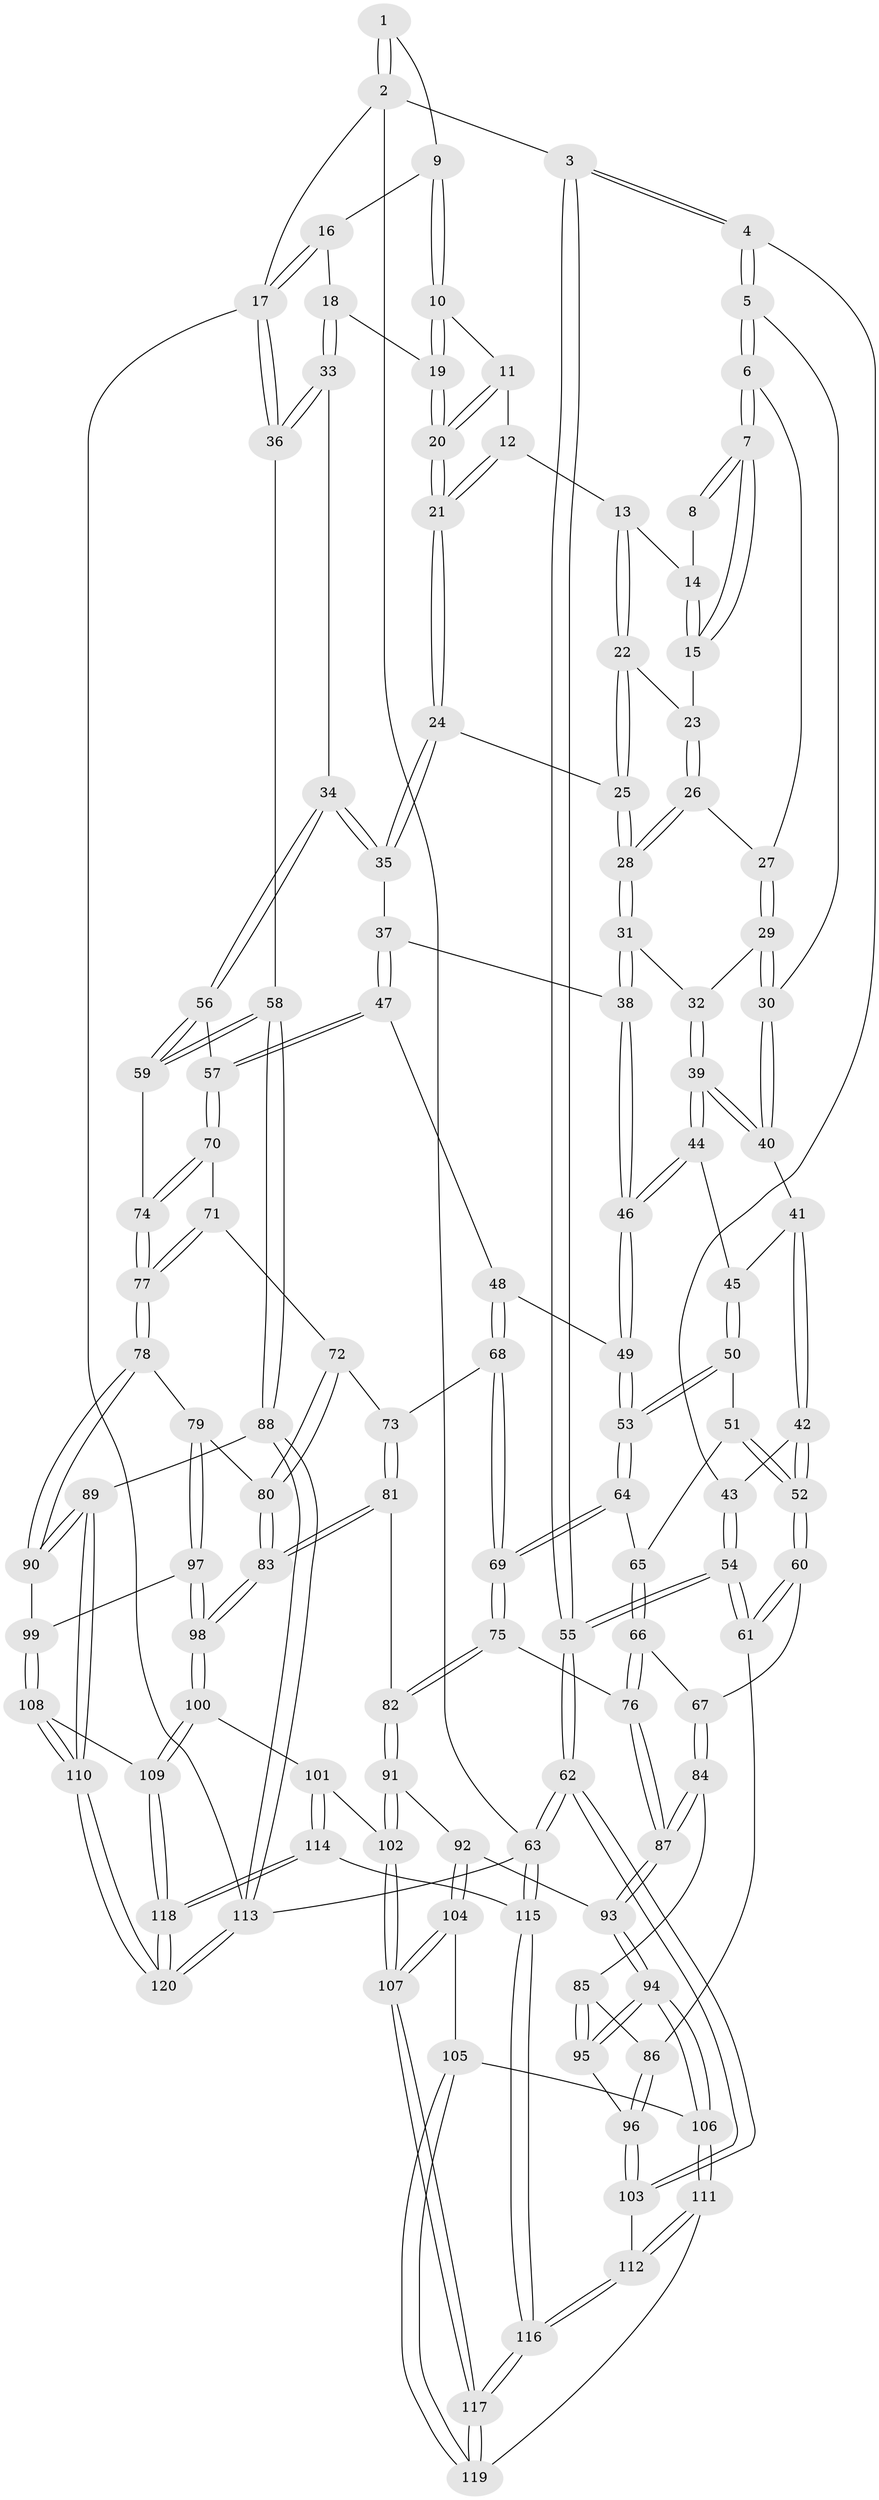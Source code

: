 // Generated by graph-tools (version 1.1) at 2025/16/03/09/25 04:16:55]
// undirected, 120 vertices, 297 edges
graph export_dot {
graph [start="1"]
  node [color=gray90,style=filled];
  1 [pos="+0.5320032701072379+0"];
  2 [pos="+0+0"];
  3 [pos="+0+0"];
  4 [pos="+0.06775025297308784+0.05834881300432297"];
  5 [pos="+0.21826302543764653+0.11594518202910402"];
  6 [pos="+0.4285145167306397+0.10076352463066762"];
  7 [pos="+0.44857485600590125+0.0789167751216139"];
  8 [pos="+0.5295638203164956+0"];
  9 [pos="+0.8456965184219563+0"];
  10 [pos="+0.7992619263279431+0"];
  11 [pos="+0.753407877799816+0"];
  12 [pos="+0.6690486065478182+0.06690954115487872"];
  13 [pos="+0.6180236115603622+0.06583290857765896"];
  14 [pos="+0.565652692509275+0"];
  15 [pos="+0.5431835951876887+0.098548324585058"];
  16 [pos="+0.939963383316529+0"];
  17 [pos="+1+0"];
  18 [pos="+0.9329675205201649+0.15339092704030946"];
  19 [pos="+0.8294270185413233+0.09705231954516243"];
  20 [pos="+0.7385311315473461+0.16806822724871734"];
  21 [pos="+0.7337689366815299+0.17498179992668916"];
  22 [pos="+0.5957433973164614+0.10677016183939253"];
  23 [pos="+0.5596957797527583+0.10547882452615705"];
  24 [pos="+0.7313739170771597+0.18542036026736916"];
  25 [pos="+0.6264026763323176+0.19799569864929636"];
  26 [pos="+0.5154702676158168+0.18444442745837658"];
  27 [pos="+0.45686201693762324+0.15473905534985047"];
  28 [pos="+0.5777880504899048+0.24627759913832512"];
  29 [pos="+0.4360524309437135+0.2280130483367484"];
  30 [pos="+0.32805718352190466+0.24533282828436184"];
  31 [pos="+0.571892042789045+0.2694050775911909"];
  32 [pos="+0.4523180947838205+0.253847139978506"];
  33 [pos="+0.9700786963705804+0.22091182685235408"];
  34 [pos="+0.8232417659446698+0.30545105640931697"];
  35 [pos="+0.8191960054423989+0.3029693318651426"];
  36 [pos="+1+0.25083486189527615"];
  37 [pos="+0.6114433438771709+0.3377716007644888"];
  38 [pos="+0.5743015604227264+0.29382636515494226"];
  39 [pos="+0.4179317394451629+0.33469389351924445"];
  40 [pos="+0.33377068597198145+0.2636554326486752"];
  41 [pos="+0.30982844314614394+0.3255746147643267"];
  42 [pos="+0.18289521717411153+0.367869420279519"];
  43 [pos="+0.14410051579624086+0.31585604187985533"];
  44 [pos="+0.4278689988337074+0.3599380455888741"];
  45 [pos="+0.33142695779496717+0.3866306978695386"];
  46 [pos="+0.44854089172866846+0.37655602751412093"];
  47 [pos="+0.6155349996077226+0.40915906930057"];
  48 [pos="+0.5773533438121276+0.4531011592239911"];
  49 [pos="+0.4573141945454128+0.42685024239709446"];
  50 [pos="+0.3035173248992536+0.4275497030980242"];
  51 [pos="+0.2916893258607884+0.4352011156907929"];
  52 [pos="+0.20959839260515498+0.4347218224757928"];
  53 [pos="+0.4383374048721062+0.46204488051455417"];
  54 [pos="+0+0.5768150737409294"];
  55 [pos="+0+0.5875838771341644"];
  56 [pos="+0.8239072736748986+0.34110586935304943"];
  57 [pos="+0.7264006914953375+0.45706477460664113"];
  58 [pos="+1+0.580096881436183"];
  59 [pos="+0.953625184259982+0.5290571651303189"];
  60 [pos="+0.1870267686712512+0.4919958213046248"];
  61 [pos="+0+0.5791881857309323"];
  62 [pos="+0+1"];
  63 [pos="+0+1"];
  64 [pos="+0.4345745709794638+0.4847720015587517"];
  65 [pos="+0.31673737065444807+0.47868500702308503"];
  66 [pos="+0.3290947572428057+0.5322029697093449"];
  67 [pos="+0.2236137627614379+0.5494544130452244"];
  68 [pos="+0.5798585992596195+0.4908753631061135"];
  69 [pos="+0.4342495607878338+0.5273971665519017"];
  70 [pos="+0.7277029073466443+0.48316838444920196"];
  71 [pos="+0.7244046443992113+0.4955006411801769"];
  72 [pos="+0.7201632129541724+0.501668559109795"];
  73 [pos="+0.5859029204667439+0.5133700171005292"];
  74 [pos="+0.9401731294874236+0.5346882078091455"];
  75 [pos="+0.4230028921081596+0.5961487945352899"];
  76 [pos="+0.40940185029214055+0.5960478812635084"];
  77 [pos="+0.8395172690917989+0.5991349495414009"];
  78 [pos="+0.7999213638010948+0.6471535709510012"];
  79 [pos="+0.7147200886995648+0.6617026111698481"];
  80 [pos="+0.6766799118656086+0.6443566164035337"];
  81 [pos="+0.5749674759124499+0.6463365792613632"];
  82 [pos="+0.423923780405696+0.5969957143265501"];
  83 [pos="+0.581362576963931+0.6530972287144602"];
  84 [pos="+0.23764662082511004+0.6346478056471673"];
  85 [pos="+0.23235023107748828+0.6362714445593606"];
  86 [pos="+0.11318019813467564+0.6670343787544081"];
  87 [pos="+0.2711563463927746+0.6571040780156276"];
  88 [pos="+1+0.6638735489360316"];
  89 [pos="+0.9152261742823175+0.7814694935021866"];
  90 [pos="+0.8771295418544417+0.7557325067227134"];
  91 [pos="+0.39521496615894214+0.763155161357733"];
  92 [pos="+0.32629495742151654+0.7679311142544468"];
  93 [pos="+0.27946745024087366+0.7345585825812075"];
  94 [pos="+0.19510861047056155+0.7934835179680373"];
  95 [pos="+0.16431147171812208+0.7756980180936992"];
  96 [pos="+0.1427022709499263+0.7647695931545493"];
  97 [pos="+0.7370097266153419+0.777371192761461"];
  98 [pos="+0.5510942997849195+0.7975688611973897"];
  99 [pos="+0.7371621707195163+0.7776230428160517"];
  100 [pos="+0.5487131905939898+0.8033328302710668"];
  101 [pos="+0.5377447833517616+0.8078583864986624"];
  102 [pos="+0.4574104859493425+0.8113529629006946"];
  103 [pos="+0+0.966142845746733"];
  104 [pos="+0.31361576393901375+0.8456665583013244"];
  105 [pos="+0.2931361269868084+0.8725592447484646"];
  106 [pos="+0.1971487261850425+0.8097138907352698"];
  107 [pos="+0.41341635734372356+0.870408132869127"];
  108 [pos="+0.7441194307066705+0.8788608895930344"];
  109 [pos="+0.5711582315770827+0.8273155434197429"];
  110 [pos="+0.818828600446881+0.9889455903188977"];
  111 [pos="+0.1640060473480162+0.9014682609915903"];
  112 [pos="+0.15972626653858943+0.9073148995096045"];
  113 [pos="+1+1"];
  114 [pos="+0.42031494862593805+1"];
  115 [pos="+0.37312714824069815+1"];
  116 [pos="+0.3588490514137428+1"];
  117 [pos="+0.3575632581511851+1"];
  118 [pos="+0.680011102840406+1"];
  119 [pos="+0.2921638231000049+0.8882806108185198"];
  120 [pos="+0.8365113766565329+1"];
  1 -- 2;
  1 -- 2;
  1 -- 9;
  2 -- 3;
  2 -- 17;
  2 -- 63;
  3 -- 4;
  3 -- 4;
  3 -- 55;
  3 -- 55;
  4 -- 5;
  4 -- 5;
  4 -- 43;
  5 -- 6;
  5 -- 6;
  5 -- 30;
  6 -- 7;
  6 -- 7;
  6 -- 27;
  7 -- 8;
  7 -- 8;
  7 -- 15;
  7 -- 15;
  8 -- 14;
  9 -- 10;
  9 -- 10;
  9 -- 16;
  10 -- 11;
  10 -- 19;
  10 -- 19;
  11 -- 12;
  11 -- 20;
  11 -- 20;
  12 -- 13;
  12 -- 21;
  12 -- 21;
  13 -- 14;
  13 -- 22;
  13 -- 22;
  14 -- 15;
  14 -- 15;
  15 -- 23;
  16 -- 17;
  16 -- 17;
  16 -- 18;
  17 -- 36;
  17 -- 36;
  17 -- 113;
  18 -- 19;
  18 -- 33;
  18 -- 33;
  19 -- 20;
  19 -- 20;
  20 -- 21;
  20 -- 21;
  21 -- 24;
  21 -- 24;
  22 -- 23;
  22 -- 25;
  22 -- 25;
  23 -- 26;
  23 -- 26;
  24 -- 25;
  24 -- 35;
  24 -- 35;
  25 -- 28;
  25 -- 28;
  26 -- 27;
  26 -- 28;
  26 -- 28;
  27 -- 29;
  27 -- 29;
  28 -- 31;
  28 -- 31;
  29 -- 30;
  29 -- 30;
  29 -- 32;
  30 -- 40;
  30 -- 40;
  31 -- 32;
  31 -- 38;
  31 -- 38;
  32 -- 39;
  32 -- 39;
  33 -- 34;
  33 -- 36;
  33 -- 36;
  34 -- 35;
  34 -- 35;
  34 -- 56;
  34 -- 56;
  35 -- 37;
  36 -- 58;
  37 -- 38;
  37 -- 47;
  37 -- 47;
  38 -- 46;
  38 -- 46;
  39 -- 40;
  39 -- 40;
  39 -- 44;
  39 -- 44;
  40 -- 41;
  41 -- 42;
  41 -- 42;
  41 -- 45;
  42 -- 43;
  42 -- 52;
  42 -- 52;
  43 -- 54;
  43 -- 54;
  44 -- 45;
  44 -- 46;
  44 -- 46;
  45 -- 50;
  45 -- 50;
  46 -- 49;
  46 -- 49;
  47 -- 48;
  47 -- 57;
  47 -- 57;
  48 -- 49;
  48 -- 68;
  48 -- 68;
  49 -- 53;
  49 -- 53;
  50 -- 51;
  50 -- 53;
  50 -- 53;
  51 -- 52;
  51 -- 52;
  51 -- 65;
  52 -- 60;
  52 -- 60;
  53 -- 64;
  53 -- 64;
  54 -- 55;
  54 -- 55;
  54 -- 61;
  54 -- 61;
  55 -- 62;
  55 -- 62;
  56 -- 57;
  56 -- 59;
  56 -- 59;
  57 -- 70;
  57 -- 70;
  58 -- 59;
  58 -- 59;
  58 -- 88;
  58 -- 88;
  59 -- 74;
  60 -- 61;
  60 -- 61;
  60 -- 67;
  61 -- 86;
  62 -- 63;
  62 -- 63;
  62 -- 103;
  62 -- 103;
  63 -- 115;
  63 -- 115;
  63 -- 113;
  64 -- 65;
  64 -- 69;
  64 -- 69;
  65 -- 66;
  65 -- 66;
  66 -- 67;
  66 -- 76;
  66 -- 76;
  67 -- 84;
  67 -- 84;
  68 -- 69;
  68 -- 69;
  68 -- 73;
  69 -- 75;
  69 -- 75;
  70 -- 71;
  70 -- 74;
  70 -- 74;
  71 -- 72;
  71 -- 77;
  71 -- 77;
  72 -- 73;
  72 -- 80;
  72 -- 80;
  73 -- 81;
  73 -- 81;
  74 -- 77;
  74 -- 77;
  75 -- 76;
  75 -- 82;
  75 -- 82;
  76 -- 87;
  76 -- 87;
  77 -- 78;
  77 -- 78;
  78 -- 79;
  78 -- 90;
  78 -- 90;
  79 -- 80;
  79 -- 97;
  79 -- 97;
  80 -- 83;
  80 -- 83;
  81 -- 82;
  81 -- 83;
  81 -- 83;
  82 -- 91;
  82 -- 91;
  83 -- 98;
  83 -- 98;
  84 -- 85;
  84 -- 87;
  84 -- 87;
  85 -- 86;
  85 -- 95;
  85 -- 95;
  86 -- 96;
  86 -- 96;
  87 -- 93;
  87 -- 93;
  88 -- 89;
  88 -- 113;
  88 -- 113;
  89 -- 90;
  89 -- 90;
  89 -- 110;
  89 -- 110;
  90 -- 99;
  91 -- 92;
  91 -- 102;
  91 -- 102;
  92 -- 93;
  92 -- 104;
  92 -- 104;
  93 -- 94;
  93 -- 94;
  94 -- 95;
  94 -- 95;
  94 -- 106;
  94 -- 106;
  95 -- 96;
  96 -- 103;
  96 -- 103;
  97 -- 98;
  97 -- 98;
  97 -- 99;
  98 -- 100;
  98 -- 100;
  99 -- 108;
  99 -- 108;
  100 -- 101;
  100 -- 109;
  100 -- 109;
  101 -- 102;
  101 -- 114;
  101 -- 114;
  102 -- 107;
  102 -- 107;
  103 -- 112;
  104 -- 105;
  104 -- 107;
  104 -- 107;
  105 -- 106;
  105 -- 119;
  105 -- 119;
  106 -- 111;
  106 -- 111;
  107 -- 117;
  107 -- 117;
  108 -- 109;
  108 -- 110;
  108 -- 110;
  109 -- 118;
  109 -- 118;
  110 -- 120;
  110 -- 120;
  111 -- 112;
  111 -- 112;
  111 -- 119;
  112 -- 116;
  112 -- 116;
  113 -- 120;
  113 -- 120;
  114 -- 115;
  114 -- 118;
  114 -- 118;
  115 -- 116;
  115 -- 116;
  116 -- 117;
  116 -- 117;
  117 -- 119;
  117 -- 119;
  118 -- 120;
  118 -- 120;
}
